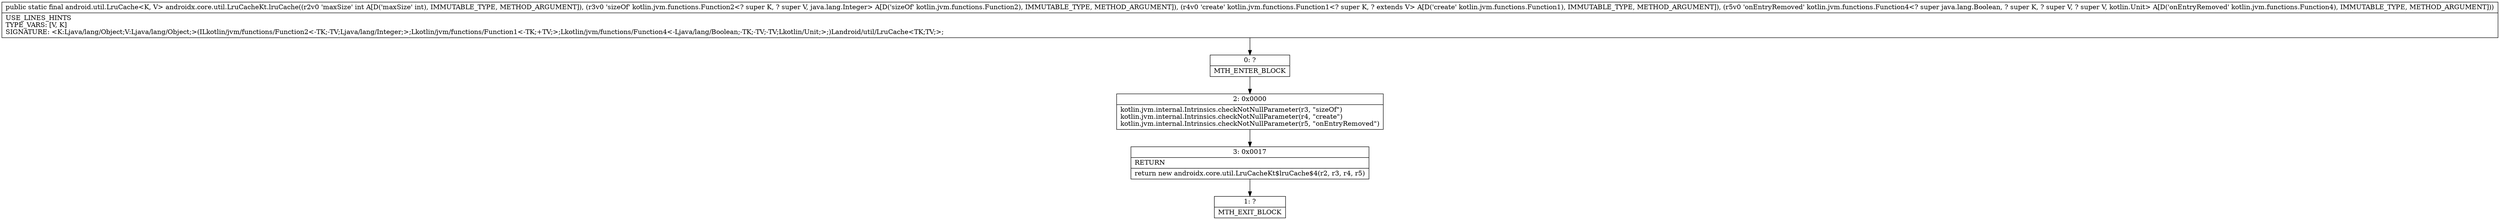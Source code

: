 digraph "CFG forandroidx.core.util.LruCacheKt.lruCache(ILkotlin\/jvm\/functions\/Function2;Lkotlin\/jvm\/functions\/Function1;Lkotlin\/jvm\/functions\/Function4;)Landroid\/util\/LruCache;" {
Node_0 [shape=record,label="{0\:\ ?|MTH_ENTER_BLOCK\l}"];
Node_2 [shape=record,label="{2\:\ 0x0000|kotlin.jvm.internal.Intrinsics.checkNotNullParameter(r3, \"sizeOf\")\lkotlin.jvm.internal.Intrinsics.checkNotNullParameter(r4, \"create\")\lkotlin.jvm.internal.Intrinsics.checkNotNullParameter(r5, \"onEntryRemoved\")\l}"];
Node_3 [shape=record,label="{3\:\ 0x0017|RETURN\l|return new androidx.core.util.LruCacheKt$lruCache$4(r2, r3, r4, r5)\l}"];
Node_1 [shape=record,label="{1\:\ ?|MTH_EXIT_BLOCK\l}"];
MethodNode[shape=record,label="{public static final android.util.LruCache\<K, V\> androidx.core.util.LruCacheKt.lruCache((r2v0 'maxSize' int A[D('maxSize' int), IMMUTABLE_TYPE, METHOD_ARGUMENT]), (r3v0 'sizeOf' kotlin.jvm.functions.Function2\<? super K, ? super V, java.lang.Integer\> A[D('sizeOf' kotlin.jvm.functions.Function2), IMMUTABLE_TYPE, METHOD_ARGUMENT]), (r4v0 'create' kotlin.jvm.functions.Function1\<? super K, ? extends V\> A[D('create' kotlin.jvm.functions.Function1), IMMUTABLE_TYPE, METHOD_ARGUMENT]), (r5v0 'onEntryRemoved' kotlin.jvm.functions.Function4\<? super java.lang.Boolean, ? super K, ? super V, ? super V, kotlin.Unit\> A[D('onEntryRemoved' kotlin.jvm.functions.Function4), IMMUTABLE_TYPE, METHOD_ARGUMENT]))  | USE_LINES_HINTS\lTYPE_VARS: [V, K]\lSIGNATURE: \<K:Ljava\/lang\/Object;V:Ljava\/lang\/Object;\>(ILkotlin\/jvm\/functions\/Function2\<\-TK;\-TV;Ljava\/lang\/Integer;\>;Lkotlin\/jvm\/functions\/Function1\<\-TK;+TV;\>;Lkotlin\/jvm\/functions\/Function4\<\-Ljava\/lang\/Boolean;\-TK;\-TV;\-TV;Lkotlin\/Unit;\>;)Landroid\/util\/LruCache\<TK;TV;\>;\l}"];
MethodNode -> Node_0;Node_0 -> Node_2;
Node_2 -> Node_3;
Node_3 -> Node_1;
}

